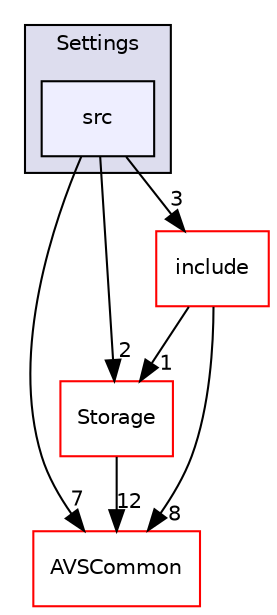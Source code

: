 digraph "/avs-cpp-sdk-tools/cm/autoCM_publicRepo/avs-device-sdk/CapabilityAgents/Settings/src" {
  compound=true
  node [ fontsize="10", fontname="Helvetica"];
  edge [ labelfontsize="10", labelfontname="Helvetica"];
  subgraph clusterdir_7b2f53332397a9531c02a7761b07578b {
    graph [ bgcolor="#ddddee", pencolor="black", label="Settings" fontname="Helvetica", fontsize="10", URL="dir_7b2f53332397a9531c02a7761b07578b.html"]
  dir_0240842532871a78aec5cbcb2b1fe4a1 [shape=box, label="src", style="filled", fillcolor="#eeeeff", pencolor="black", URL="dir_0240842532871a78aec5cbcb2b1fe4a1.html"];
  }
  dir_d29c5f5a2915d6c5388c9daae4f109c7 [shape=box label="Storage" fillcolor="white" style="filled" color="red" URL="dir_d29c5f5a2915d6c5388c9daae4f109c7.html"];
  dir_13e65effb2bde530b17b3d5eefcd0266 [shape=box label="AVSCommon" fillcolor="white" style="filled" color="red" URL="dir_13e65effb2bde530b17b3d5eefcd0266.html"];
  dir_d2ddfe87420d7ac75b0237f25eb53378 [shape=box label="include" fillcolor="white" style="filled" color="red" URL="dir_d2ddfe87420d7ac75b0237f25eb53378.html"];
  dir_d29c5f5a2915d6c5388c9daae4f109c7->dir_13e65effb2bde530b17b3d5eefcd0266 [headlabel="12", labeldistance=1.5 headhref="dir_000259_000009.html"];
  dir_0240842532871a78aec5cbcb2b1fe4a1->dir_d29c5f5a2915d6c5388c9daae4f109c7 [headlabel="2", labeldistance=1.5 headhref="dir_000168_000259.html"];
  dir_0240842532871a78aec5cbcb2b1fe4a1->dir_13e65effb2bde530b17b3d5eefcd0266 [headlabel="7", labeldistance=1.5 headhref="dir_000168_000009.html"];
  dir_0240842532871a78aec5cbcb2b1fe4a1->dir_d2ddfe87420d7ac75b0237f25eb53378 [headlabel="3", labeldistance=1.5 headhref="dir_000168_000166.html"];
  dir_d2ddfe87420d7ac75b0237f25eb53378->dir_d29c5f5a2915d6c5388c9daae4f109c7 [headlabel="1", labeldistance=1.5 headhref="dir_000166_000259.html"];
  dir_d2ddfe87420d7ac75b0237f25eb53378->dir_13e65effb2bde530b17b3d5eefcd0266 [headlabel="8", labeldistance=1.5 headhref="dir_000166_000009.html"];
}
